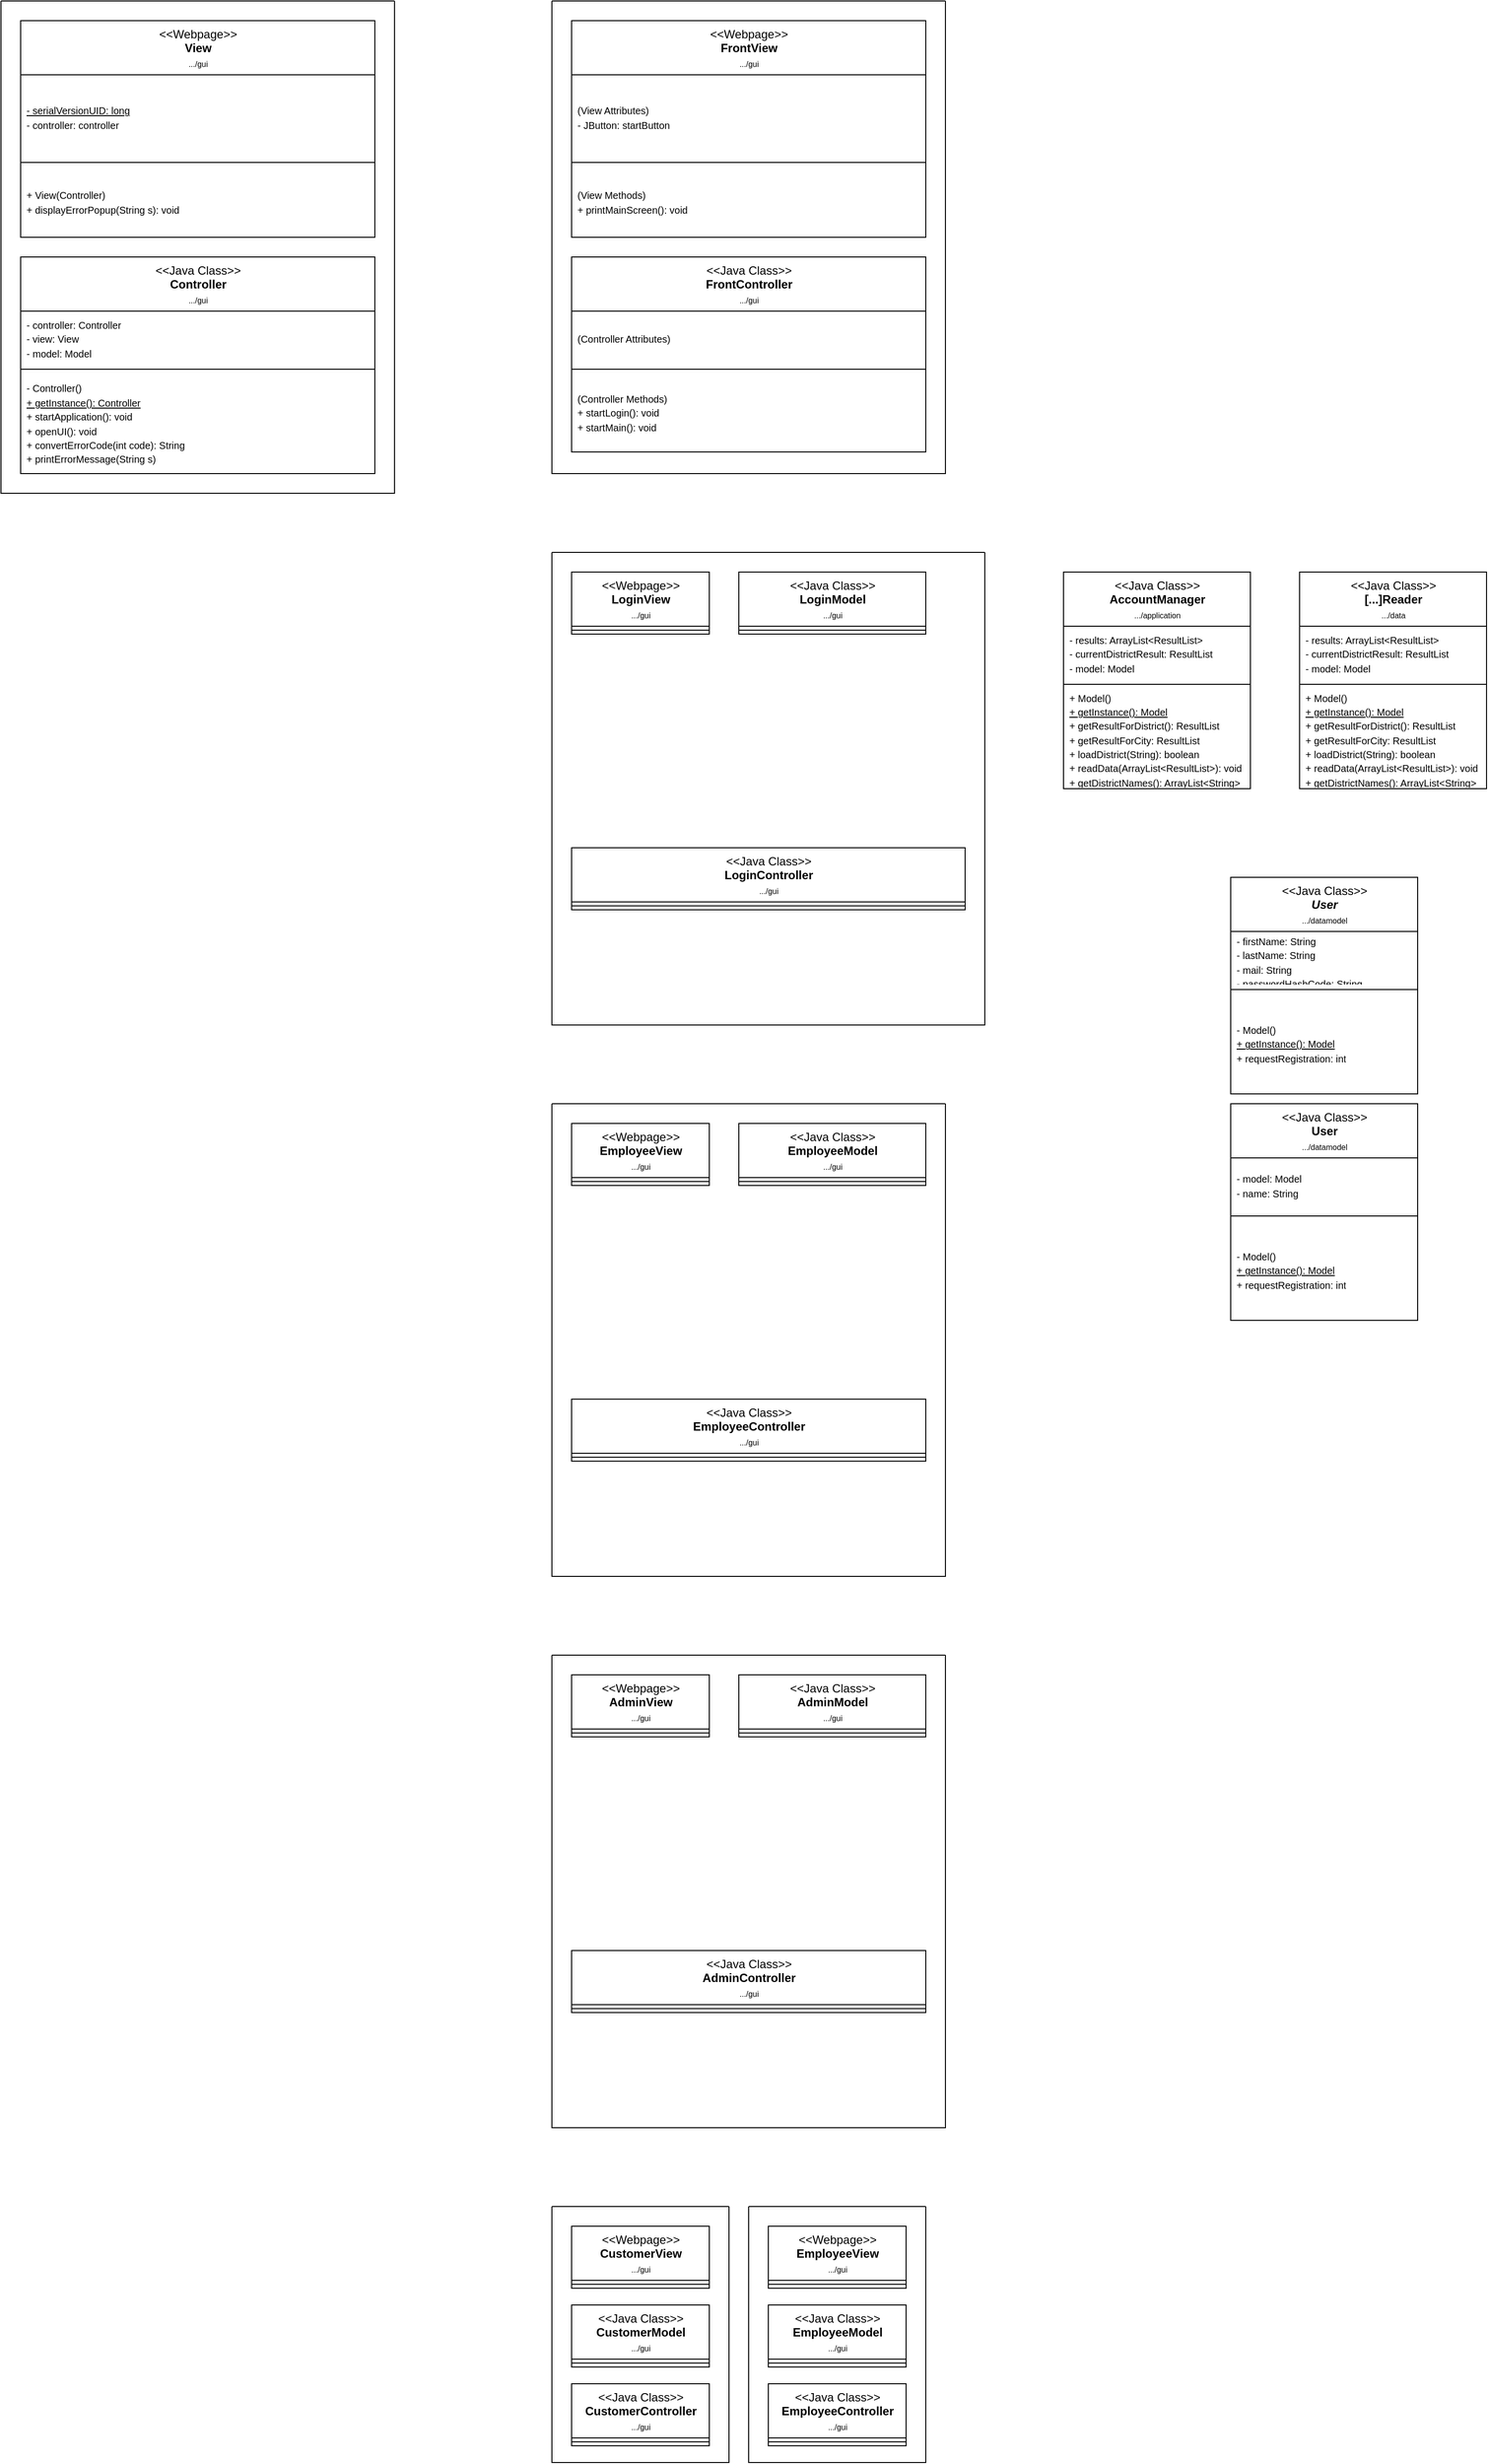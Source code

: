 <mxfile version="14.8.0" type="device"><diagram id="BuuVrnjkzm051dhJfcHI" name="Page-1"><mxGraphModel dx="3471" dy="668" grid="1" gridSize="10" guides="1" tooltips="1" connect="1" arrows="1" fold="1" page="1" pageScale="1" pageWidth="1169" pageHeight="1654" math="0" shadow="0"><root><mxCell id="0"/><mxCell id="1" parent="0"/><mxCell id="GEL-Xjr-2e6A1aHmXNmO-47" value="" style="swimlane;startSize=0;" vertex="1" parent="1"><mxGeometry x="-1080" y="280" width="400" height="480" as="geometry"/></mxCell><mxCell id="Lv0ElcuT6AQo6-ZKucd3-36" value="&amp;lt;&amp;lt;Webpage&amp;gt;&amp;gt;&lt;br&gt;&lt;font&gt;&lt;b&gt;FrontView&lt;br&gt;&lt;/b&gt;&lt;/font&gt;&lt;font style=&quot;font-size: 8px&quot;&gt;.../gui&lt;/font&gt;" style="swimlane;fontStyle=0;align=center;verticalAlign=top;childLayout=stackLayout;horizontal=1;startSize=55;horizontalStack=0;resizeParent=1;resizeParentMax=0;resizeLast=0;collapsible=0;marginBottom=0;html=1;" parent="GEL-Xjr-2e6A1aHmXNmO-47" vertex="1"><mxGeometry x="20" y="20" width="360" height="220" as="geometry"/></mxCell><mxCell id="Lv0ElcuT6AQo6-ZKucd3-39" value="&lt;span style=&quot;font-size: 10px&quot;&gt;(View Attributes)&lt;br&gt;- JButton: startButton&lt;br&gt;&lt;/span&gt;" style="text;html=1;strokeColor=none;fillColor=none;align=left;verticalAlign=middle;spacingLeft=4;spacingRight=4;overflow=hidden;rotatable=0;points=[[0,0.5],[1,0.5]];portConstraint=eastwest;" parent="Lv0ElcuT6AQo6-ZKucd3-36" vertex="1"><mxGeometry y="55" width="360" height="85" as="geometry"/></mxCell><mxCell id="Lv0ElcuT6AQo6-ZKucd3-37" value="" style="line;strokeWidth=1;fillColor=none;align=left;verticalAlign=middle;spacingTop=-1;spacingLeft=3;spacingRight=3;rotatable=0;labelPosition=right;points=[];portConstraint=eastwest;" parent="Lv0ElcuT6AQo6-ZKucd3-36" vertex="1"><mxGeometry y="140" width="360" height="8" as="geometry"/></mxCell><mxCell id="Lv0ElcuT6AQo6-ZKucd3-38" value="&lt;span style=&quot;font-size: 10px&quot;&gt;(View Methods)&lt;br&gt;+ printMainScreen(): void&lt;br&gt;&lt;/span&gt;" style="text;html=1;strokeColor=none;fillColor=none;align=left;verticalAlign=middle;spacingLeft=4;spacingRight=4;overflow=hidden;rotatable=0;points=[[0,0.5],[1,0.5]];portConstraint=eastwest;" parent="Lv0ElcuT6AQo6-ZKucd3-36" vertex="1"><mxGeometry y="148" width="360" height="72" as="geometry"/></mxCell><mxCell id="Lv0ElcuT6AQo6-ZKucd3-32" value="&amp;lt;&amp;lt;Java Class&amp;gt;&amp;gt;&lt;br&gt;&lt;font&gt;&lt;b&gt;FrontController&lt;br&gt;&lt;/b&gt;&lt;/font&gt;&lt;font style=&quot;font-size: 8px&quot;&gt;.../gui&lt;/font&gt;" style="swimlane;fontStyle=0;align=center;verticalAlign=top;childLayout=stackLayout;horizontal=1;startSize=55;horizontalStack=0;resizeParent=1;resizeParentMax=0;resizeLast=0;collapsible=0;marginBottom=0;html=1;" parent="GEL-Xjr-2e6A1aHmXNmO-47" vertex="1"><mxGeometry x="20" y="260" width="360" height="198" as="geometry"/></mxCell><mxCell id="Lv0ElcuT6AQo6-ZKucd3-106" value="&lt;span style=&quot;font-size: 10px&quot;&gt;(Controller Attributes)&lt;br&gt;&lt;/span&gt;" style="text;html=1;strokeColor=none;fillColor=none;align=left;verticalAlign=middle;spacingLeft=4;spacingRight=4;overflow=hidden;rotatable=0;points=[[0,0.5],[1,0.5]];portConstraint=eastwest;" parent="Lv0ElcuT6AQo6-ZKucd3-32" vertex="1"><mxGeometry y="55" width="360" height="55" as="geometry"/></mxCell><mxCell id="Lv0ElcuT6AQo6-ZKucd3-34" value="" style="line;strokeWidth=1;fillColor=none;align=left;verticalAlign=middle;spacingTop=-1;spacingLeft=3;spacingRight=3;rotatable=0;labelPosition=right;points=[];portConstraint=eastwest;" parent="Lv0ElcuT6AQo6-ZKucd3-32" vertex="1"><mxGeometry y="110" width="360" height="8" as="geometry"/></mxCell><mxCell id="Lv0ElcuT6AQo6-ZKucd3-35" value="&lt;span style=&quot;font-size: 10px&quot;&gt;(Controller Methods)&lt;br&gt;&lt;/span&gt;&lt;span style=&quot;font-size: 10px&quot;&gt;+ startLogin(): void&lt;br&gt;+ startMain(): void&lt;br&gt;&lt;/span&gt;" style="text;html=1;strokeColor=none;fillColor=none;align=left;verticalAlign=middle;spacingLeft=4;spacingRight=4;overflow=hidden;rotatable=0;points=[[0,0.5],[1,0.5]];portConstraint=eastwest;" parent="Lv0ElcuT6AQo6-ZKucd3-32" vertex="1"><mxGeometry y="118" width="360" height="80" as="geometry"/></mxCell><mxCell id="GEL-Xjr-2e6A1aHmXNmO-61" value="" style="swimlane;startSize=0;" vertex="1" parent="1"><mxGeometry x="-1080" y="1400" width="400" height="480" as="geometry"/></mxCell><mxCell id="GEL-Xjr-2e6A1aHmXNmO-62" value="&amp;lt;&amp;lt;Webpage&amp;gt;&amp;gt;&lt;br&gt;&lt;font&gt;&lt;b&gt;EmployeeView&lt;br&gt;&lt;/b&gt;&lt;/font&gt;&lt;font style=&quot;font-size: 8px&quot;&gt;.../gui&lt;/font&gt;" style="swimlane;fontStyle=0;align=center;verticalAlign=top;childLayout=stackLayout;horizontal=1;startSize=55;horizontalStack=0;resizeParent=1;resizeParentMax=0;resizeLast=0;collapsible=0;marginBottom=0;html=1;" vertex="1" parent="GEL-Xjr-2e6A1aHmXNmO-61"><mxGeometry x="20" y="20" width="140" height="63" as="geometry"/></mxCell><mxCell id="GEL-Xjr-2e6A1aHmXNmO-64" value="" style="line;strokeWidth=1;fillColor=none;align=left;verticalAlign=middle;spacingTop=-1;spacingLeft=3;spacingRight=3;rotatable=0;labelPosition=right;points=[];portConstraint=eastwest;" vertex="1" parent="GEL-Xjr-2e6A1aHmXNmO-62"><mxGeometry y="55" width="140" height="8" as="geometry"/></mxCell><mxCell id="GEL-Xjr-2e6A1aHmXNmO-66" value="&amp;lt;&amp;lt;Java Class&amp;gt;&amp;gt;&lt;br&gt;&lt;font&gt;&lt;b&gt;EmployeeController&lt;br&gt;&lt;/b&gt;&lt;/font&gt;&lt;font style=&quot;font-size: 8px&quot;&gt;.../gui&lt;/font&gt;" style="swimlane;fontStyle=0;align=center;verticalAlign=top;childLayout=stackLayout;horizontal=1;startSize=55;horizontalStack=0;resizeParent=1;resizeParentMax=0;resizeLast=0;collapsible=0;marginBottom=0;html=1;" vertex="1" parent="GEL-Xjr-2e6A1aHmXNmO-61"><mxGeometry x="20" y="300" width="360" height="63" as="geometry"/></mxCell><mxCell id="GEL-Xjr-2e6A1aHmXNmO-68" value="" style="line;strokeWidth=1;fillColor=none;align=left;verticalAlign=middle;spacingTop=-1;spacingLeft=3;spacingRight=3;rotatable=0;labelPosition=right;points=[];portConstraint=eastwest;" vertex="1" parent="GEL-Xjr-2e6A1aHmXNmO-66"><mxGeometry y="55" width="360" height="8" as="geometry"/></mxCell><mxCell id="GEL-Xjr-2e6A1aHmXNmO-70" value="&amp;lt;&amp;lt;Java Class&amp;gt;&amp;gt;&lt;br&gt;&lt;font&gt;&lt;b&gt;EmployeeModel&lt;br&gt;&lt;/b&gt;&lt;/font&gt;&lt;font style=&quot;font-size: 8px&quot;&gt;.../gui&lt;/font&gt;" style="swimlane;fontStyle=0;align=center;verticalAlign=top;childLayout=stackLayout;horizontal=1;startSize=55;horizontalStack=0;resizeParent=1;resizeParentMax=0;resizeLast=0;collapsible=0;marginBottom=0;html=1;" vertex="1" parent="GEL-Xjr-2e6A1aHmXNmO-61"><mxGeometry x="190" y="20" width="190" height="63" as="geometry"/></mxCell><mxCell id="GEL-Xjr-2e6A1aHmXNmO-72" value="" style="line;strokeWidth=1;fillColor=none;align=left;verticalAlign=middle;spacingTop=-1;spacingLeft=3;spacingRight=3;rotatable=0;labelPosition=right;points=[];portConstraint=eastwest;" vertex="1" parent="GEL-Xjr-2e6A1aHmXNmO-70"><mxGeometry y="55" width="190" height="8" as="geometry"/></mxCell><mxCell id="GEL-Xjr-2e6A1aHmXNmO-74" value="" style="swimlane;startSize=0;" vertex="1" parent="1"><mxGeometry x="-1080" y="840" width="440" height="480" as="geometry"/></mxCell><mxCell id="GEL-Xjr-2e6A1aHmXNmO-75" value="&amp;lt;&amp;lt;Webpage&amp;gt;&amp;gt;&lt;br&gt;&lt;font&gt;&lt;b&gt;LoginView&lt;br&gt;&lt;/b&gt;&lt;/font&gt;&lt;font style=&quot;font-size: 8px&quot;&gt;.../gui&lt;/font&gt;" style="swimlane;fontStyle=0;align=center;verticalAlign=top;childLayout=stackLayout;horizontal=1;startSize=55;horizontalStack=0;resizeParent=1;resizeParentMax=0;resizeLast=0;collapsible=0;marginBottom=0;html=1;" vertex="1" parent="GEL-Xjr-2e6A1aHmXNmO-74"><mxGeometry x="20" y="20" width="140" height="63" as="geometry"/></mxCell><mxCell id="GEL-Xjr-2e6A1aHmXNmO-77" value="" style="line;strokeWidth=1;fillColor=none;align=left;verticalAlign=middle;spacingTop=-1;spacingLeft=3;spacingRight=3;rotatable=0;labelPosition=right;points=[];portConstraint=eastwest;" vertex="1" parent="GEL-Xjr-2e6A1aHmXNmO-75"><mxGeometry y="55" width="140" height="8" as="geometry"/></mxCell><mxCell id="GEL-Xjr-2e6A1aHmXNmO-79" value="&amp;lt;&amp;lt;Java Class&amp;gt;&amp;gt;&lt;br&gt;&lt;font&gt;&lt;b&gt;LoginController&lt;br&gt;&lt;/b&gt;&lt;/font&gt;&lt;font style=&quot;font-size: 8px&quot;&gt;.../gui&lt;/font&gt;" style="swimlane;fontStyle=0;align=center;verticalAlign=top;childLayout=stackLayout;horizontal=1;startSize=55;horizontalStack=0;resizeParent=1;resizeParentMax=0;resizeLast=0;collapsible=0;marginBottom=0;html=1;" vertex="1" parent="GEL-Xjr-2e6A1aHmXNmO-74"><mxGeometry x="20" y="300" width="400" height="63" as="geometry"/></mxCell><mxCell id="GEL-Xjr-2e6A1aHmXNmO-81" value="" style="line;strokeWidth=1;fillColor=none;align=left;verticalAlign=middle;spacingTop=-1;spacingLeft=3;spacingRight=3;rotatable=0;labelPosition=right;points=[];portConstraint=eastwest;" vertex="1" parent="GEL-Xjr-2e6A1aHmXNmO-79"><mxGeometry y="55" width="400" height="8" as="geometry"/></mxCell><mxCell id="GEL-Xjr-2e6A1aHmXNmO-83" value="&amp;lt;&amp;lt;Java Class&amp;gt;&amp;gt;&lt;br&gt;&lt;font&gt;&lt;b&gt;LoginModel&lt;br&gt;&lt;/b&gt;&lt;/font&gt;&lt;font style=&quot;font-size: 8px&quot;&gt;.../gui&lt;/font&gt;" style="swimlane;fontStyle=0;align=center;verticalAlign=top;childLayout=stackLayout;horizontal=1;startSize=55;horizontalStack=0;resizeParent=1;resizeParentMax=0;resizeLast=0;collapsible=0;marginBottom=0;html=1;" vertex="1" parent="GEL-Xjr-2e6A1aHmXNmO-74"><mxGeometry x="190" y="20" width="190" height="63" as="geometry"/></mxCell><mxCell id="GEL-Xjr-2e6A1aHmXNmO-85" value="" style="line;strokeWidth=1;fillColor=none;align=left;verticalAlign=middle;spacingTop=-1;spacingLeft=3;spacingRight=3;rotatable=0;labelPosition=right;points=[];portConstraint=eastwest;" vertex="1" parent="GEL-Xjr-2e6A1aHmXNmO-83"><mxGeometry y="55" width="190" height="8" as="geometry"/></mxCell><mxCell id="GEL-Xjr-2e6A1aHmXNmO-87" value="" style="swimlane;startSize=0;" vertex="1" parent="1"><mxGeometry x="-1080" y="1960" width="400" height="480" as="geometry"/></mxCell><mxCell id="GEL-Xjr-2e6A1aHmXNmO-88" value="&amp;lt;&amp;lt;Webpage&amp;gt;&amp;gt;&lt;br&gt;&lt;font&gt;&lt;b&gt;AdminView&lt;br&gt;&lt;/b&gt;&lt;/font&gt;&lt;font style=&quot;font-size: 8px&quot;&gt;.../gui&lt;/font&gt;" style="swimlane;fontStyle=0;align=center;verticalAlign=top;childLayout=stackLayout;horizontal=1;startSize=55;horizontalStack=0;resizeParent=1;resizeParentMax=0;resizeLast=0;collapsible=0;marginBottom=0;html=1;" vertex="1" parent="GEL-Xjr-2e6A1aHmXNmO-87"><mxGeometry x="20" y="20" width="140" height="63" as="geometry"/></mxCell><mxCell id="GEL-Xjr-2e6A1aHmXNmO-90" value="" style="line;strokeWidth=1;fillColor=none;align=left;verticalAlign=middle;spacingTop=-1;spacingLeft=3;spacingRight=3;rotatable=0;labelPosition=right;points=[];portConstraint=eastwest;" vertex="1" parent="GEL-Xjr-2e6A1aHmXNmO-88"><mxGeometry y="55" width="140" height="8" as="geometry"/></mxCell><mxCell id="GEL-Xjr-2e6A1aHmXNmO-92" value="&amp;lt;&amp;lt;Java Class&amp;gt;&amp;gt;&lt;br&gt;&lt;font&gt;&lt;b&gt;AdminController&lt;br&gt;&lt;/b&gt;&lt;/font&gt;&lt;font style=&quot;font-size: 8px&quot;&gt;.../gui&lt;/font&gt;" style="swimlane;fontStyle=0;align=center;verticalAlign=top;childLayout=stackLayout;horizontal=1;startSize=55;horizontalStack=0;resizeParent=1;resizeParentMax=0;resizeLast=0;collapsible=0;marginBottom=0;html=1;" vertex="1" parent="GEL-Xjr-2e6A1aHmXNmO-87"><mxGeometry x="20" y="300" width="360" height="63" as="geometry"/></mxCell><mxCell id="GEL-Xjr-2e6A1aHmXNmO-94" value="" style="line;strokeWidth=1;fillColor=none;align=left;verticalAlign=middle;spacingTop=-1;spacingLeft=3;spacingRight=3;rotatable=0;labelPosition=right;points=[];portConstraint=eastwest;" vertex="1" parent="GEL-Xjr-2e6A1aHmXNmO-92"><mxGeometry y="55" width="360" height="8" as="geometry"/></mxCell><mxCell id="GEL-Xjr-2e6A1aHmXNmO-96" value="&amp;lt;&amp;lt;Java Class&amp;gt;&amp;gt;&lt;br&gt;&lt;font&gt;&lt;b&gt;AdminModel&lt;br&gt;&lt;/b&gt;&lt;/font&gt;&lt;font style=&quot;font-size: 8px&quot;&gt;.../gui&lt;/font&gt;" style="swimlane;fontStyle=0;align=center;verticalAlign=top;childLayout=stackLayout;horizontal=1;startSize=55;horizontalStack=0;resizeParent=1;resizeParentMax=0;resizeLast=0;collapsible=0;marginBottom=0;html=1;" vertex="1" parent="GEL-Xjr-2e6A1aHmXNmO-87"><mxGeometry x="190" y="20" width="190" height="63" as="geometry"/></mxCell><mxCell id="GEL-Xjr-2e6A1aHmXNmO-98" value="" style="line;strokeWidth=1;fillColor=none;align=left;verticalAlign=middle;spacingTop=-1;spacingLeft=3;spacingRight=3;rotatable=0;labelPosition=right;points=[];portConstraint=eastwest;" vertex="1" parent="GEL-Xjr-2e6A1aHmXNmO-96"><mxGeometry y="55" width="190" height="8" as="geometry"/></mxCell><mxCell id="GEL-Xjr-2e6A1aHmXNmO-100" value="" style="swimlane;startSize=0;" vertex="1" parent="1"><mxGeometry x="-1080" y="2520" width="180" height="260" as="geometry"/></mxCell><mxCell id="GEL-Xjr-2e6A1aHmXNmO-101" value="&amp;lt;&amp;lt;Webpage&amp;gt;&amp;gt;&lt;br&gt;&lt;font&gt;&lt;b&gt;CustomerView&lt;br&gt;&lt;/b&gt;&lt;/font&gt;&lt;font style=&quot;font-size: 8px&quot;&gt;.../gui&lt;/font&gt;" style="swimlane;fontStyle=0;align=center;verticalAlign=top;childLayout=stackLayout;horizontal=1;startSize=55;horizontalStack=0;resizeParent=1;resizeParentMax=0;resizeLast=0;collapsible=0;marginBottom=0;html=1;" vertex="1" parent="GEL-Xjr-2e6A1aHmXNmO-100"><mxGeometry x="20" y="20" width="140" height="63" as="geometry"/></mxCell><mxCell id="GEL-Xjr-2e6A1aHmXNmO-103" value="" style="line;strokeWidth=1;fillColor=none;align=left;verticalAlign=middle;spacingTop=-1;spacingLeft=3;spacingRight=3;rotatable=0;labelPosition=right;points=[];portConstraint=eastwest;" vertex="1" parent="GEL-Xjr-2e6A1aHmXNmO-101"><mxGeometry y="55" width="140" height="8" as="geometry"/></mxCell><mxCell id="GEL-Xjr-2e6A1aHmXNmO-105" value="&amp;lt;&amp;lt;Java Class&amp;gt;&amp;gt;&lt;br&gt;&lt;font&gt;&lt;b&gt;CustomerController&lt;br&gt;&lt;/b&gt;&lt;/font&gt;&lt;font style=&quot;font-size: 8px&quot;&gt;.../gui&lt;/font&gt;" style="swimlane;fontStyle=0;align=center;verticalAlign=top;childLayout=stackLayout;horizontal=1;startSize=55;horizontalStack=0;resizeParent=1;resizeParentMax=0;resizeLast=0;collapsible=0;marginBottom=0;html=1;" vertex="1" parent="GEL-Xjr-2e6A1aHmXNmO-100"><mxGeometry x="20" y="180" width="140" height="63" as="geometry"/></mxCell><mxCell id="GEL-Xjr-2e6A1aHmXNmO-107" value="" style="line;strokeWidth=1;fillColor=none;align=left;verticalAlign=middle;spacingTop=-1;spacingLeft=3;spacingRight=3;rotatable=0;labelPosition=right;points=[];portConstraint=eastwest;" vertex="1" parent="GEL-Xjr-2e6A1aHmXNmO-105"><mxGeometry y="55" width="140" height="8" as="geometry"/></mxCell><mxCell id="GEL-Xjr-2e6A1aHmXNmO-109" value="&amp;lt;&amp;lt;Java Class&amp;gt;&amp;gt;&lt;br&gt;&lt;font&gt;&lt;b&gt;CustomerModel&lt;br&gt;&lt;/b&gt;&lt;/font&gt;&lt;font style=&quot;font-size: 8px&quot;&gt;.../gui&lt;/font&gt;" style="swimlane;fontStyle=0;align=center;verticalAlign=top;childLayout=stackLayout;horizontal=1;startSize=55;horizontalStack=0;resizeParent=1;resizeParentMax=0;resizeLast=0;collapsible=0;marginBottom=0;html=1;" vertex="1" parent="GEL-Xjr-2e6A1aHmXNmO-100"><mxGeometry x="20" y="100" width="140" height="63" as="geometry"/></mxCell><mxCell id="GEL-Xjr-2e6A1aHmXNmO-111" value="" style="line;strokeWidth=1;fillColor=none;align=left;verticalAlign=middle;spacingTop=-1;spacingLeft=3;spacingRight=3;rotatable=0;labelPosition=right;points=[];portConstraint=eastwest;" vertex="1" parent="GEL-Xjr-2e6A1aHmXNmO-109"><mxGeometry y="55" width="140" height="8" as="geometry"/></mxCell><mxCell id="GEL-Xjr-2e6A1aHmXNmO-113" value="" style="swimlane;startSize=0;" vertex="1" parent="1"><mxGeometry x="-1640" y="280" width="400" height="500" as="geometry"/></mxCell><mxCell id="GEL-Xjr-2e6A1aHmXNmO-114" value="&amp;lt;&amp;lt;Webpage&amp;gt;&amp;gt;&lt;br&gt;&lt;font&gt;&lt;b&gt;View&lt;br&gt;&lt;/b&gt;&lt;/font&gt;&lt;font style=&quot;font-size: 8px&quot;&gt;.../gui&lt;/font&gt;" style="swimlane;fontStyle=0;align=center;verticalAlign=top;childLayout=stackLayout;horizontal=1;startSize=55;horizontalStack=0;resizeParent=1;resizeParentMax=0;resizeLast=0;collapsible=0;marginBottom=0;html=1;" vertex="1" parent="GEL-Xjr-2e6A1aHmXNmO-113"><mxGeometry x="20" y="20" width="360" height="220" as="geometry"/></mxCell><mxCell id="GEL-Xjr-2e6A1aHmXNmO-115" value="&lt;font style=&quot;font-size: 10px&quot;&gt;&lt;u&gt;- serialVersionUID: long&lt;/u&gt;&lt;br&gt;- controller: controller&lt;br&gt;&lt;/font&gt;" style="text;html=1;strokeColor=none;fillColor=none;align=left;verticalAlign=middle;spacingLeft=4;spacingRight=4;overflow=hidden;rotatable=0;points=[[0,0.5],[1,0.5]];portConstraint=eastwest;" vertex="1" parent="GEL-Xjr-2e6A1aHmXNmO-114"><mxGeometry y="55" width="360" height="85" as="geometry"/></mxCell><mxCell id="GEL-Xjr-2e6A1aHmXNmO-116" value="" style="line;strokeWidth=1;fillColor=none;align=left;verticalAlign=middle;spacingTop=-1;spacingLeft=3;spacingRight=3;rotatable=0;labelPosition=right;points=[];portConstraint=eastwest;" vertex="1" parent="GEL-Xjr-2e6A1aHmXNmO-114"><mxGeometry y="140" width="360" height="8" as="geometry"/></mxCell><mxCell id="GEL-Xjr-2e6A1aHmXNmO-117" value="&lt;span style=&quot;font-size: 10px&quot;&gt;+ View(Controller)&lt;br&gt;+ displayErrorPopup(String s): void&amp;nbsp;&lt;br&gt;&lt;/span&gt;" style="text;html=1;strokeColor=none;fillColor=none;align=left;verticalAlign=middle;spacingLeft=4;spacingRight=4;overflow=hidden;rotatable=0;points=[[0,0.5],[1,0.5]];portConstraint=eastwest;" vertex="1" parent="GEL-Xjr-2e6A1aHmXNmO-114"><mxGeometry y="148" width="360" height="72" as="geometry"/></mxCell><mxCell id="GEL-Xjr-2e6A1aHmXNmO-118" value="&amp;lt;&amp;lt;Java Class&amp;gt;&amp;gt;&lt;br&gt;&lt;font&gt;&lt;b&gt;Controller&lt;br&gt;&lt;/b&gt;&lt;/font&gt;&lt;font style=&quot;font-size: 8px&quot;&gt;.../gui&lt;/font&gt;" style="swimlane;fontStyle=0;align=center;verticalAlign=top;childLayout=stackLayout;horizontal=1;startSize=55;horizontalStack=0;resizeParent=1;resizeParentMax=0;resizeLast=0;collapsible=0;marginBottom=0;html=1;" vertex="1" parent="GEL-Xjr-2e6A1aHmXNmO-113"><mxGeometry x="20" y="260" width="360" height="220" as="geometry"/></mxCell><mxCell id="GEL-Xjr-2e6A1aHmXNmO-119" value="&lt;span style=&quot;font-size: 10px&quot;&gt;- controller: Controller&lt;br&gt;- view: View&lt;br&gt;- model: Model&lt;br&gt;&lt;/span&gt;" style="text;html=1;strokeColor=none;fillColor=none;align=left;verticalAlign=middle;spacingLeft=4;spacingRight=4;overflow=hidden;rotatable=0;points=[[0,0.5],[1,0.5]];portConstraint=eastwest;" vertex="1" parent="GEL-Xjr-2e6A1aHmXNmO-118"><mxGeometry y="55" width="360" height="55" as="geometry"/></mxCell><mxCell id="GEL-Xjr-2e6A1aHmXNmO-120" value="" style="line;strokeWidth=1;fillColor=none;align=left;verticalAlign=middle;spacingTop=-1;spacingLeft=3;spacingRight=3;rotatable=0;labelPosition=right;points=[];portConstraint=eastwest;" vertex="1" parent="GEL-Xjr-2e6A1aHmXNmO-118"><mxGeometry y="110" width="360" height="8" as="geometry"/></mxCell><mxCell id="GEL-Xjr-2e6A1aHmXNmO-121" value="&lt;span style=&quot;font-size: 10px&quot;&gt;- Controller()&lt;br&gt;&lt;u&gt;+ getInstance(): Controller&lt;/u&gt;&lt;br&gt;+ startApplication(): void&lt;br&gt;&lt;/span&gt;&lt;span style=&quot;font-size: 10px&quot;&gt;+ openUI(): void&lt;br&gt;+ convertErrorCode(int code): String&lt;br&gt;+ printErrorMessage(String s)&lt;br&gt;&lt;/span&gt;" style="text;html=1;strokeColor=none;fillColor=none;align=left;verticalAlign=middle;spacingLeft=4;spacingRight=4;overflow=hidden;rotatable=0;points=[[0,0.5],[1,0.5]];portConstraint=eastwest;" vertex="1" parent="GEL-Xjr-2e6A1aHmXNmO-118"><mxGeometry y="118" width="360" height="102" as="geometry"/></mxCell><mxCell id="GEL-Xjr-2e6A1aHmXNmO-143" value="&amp;lt;&amp;lt;Java Class&amp;gt;&amp;gt;&lt;br&gt;&lt;font&gt;&lt;b&gt;AccountManager&lt;br&gt;&lt;/b&gt;&lt;/font&gt;&lt;font style=&quot;font-size: 8px&quot;&gt;.../application&lt;/font&gt;" style="swimlane;fontStyle=0;align=center;verticalAlign=top;childLayout=stackLayout;horizontal=1;startSize=55;horizontalStack=0;resizeParent=1;resizeParentMax=0;resizeLast=0;collapsible=0;marginBottom=0;html=1;" vertex="1" parent="1"><mxGeometry x="-560" y="860" width="190" height="220" as="geometry"/></mxCell><mxCell id="GEL-Xjr-2e6A1aHmXNmO-144" value="&lt;span style=&quot;font-size: 10px&quot;&gt;- results: ArrayList&amp;lt;ResultList&amp;gt;&lt;br&gt;- currentDistrictResult: ResultList&lt;br&gt;- model: Model&lt;br&gt;&lt;/span&gt;" style="text;html=1;strokeColor=none;fillColor=none;align=left;verticalAlign=middle;spacingLeft=4;spacingRight=4;overflow=hidden;rotatable=0;points=[[0,0.5],[1,0.5]];portConstraint=eastwest;" vertex="1" parent="GEL-Xjr-2e6A1aHmXNmO-143"><mxGeometry y="55" width="190" height="55" as="geometry"/></mxCell><mxCell id="GEL-Xjr-2e6A1aHmXNmO-145" value="" style="line;strokeWidth=1;fillColor=none;align=left;verticalAlign=middle;spacingTop=-1;spacingLeft=3;spacingRight=3;rotatable=0;labelPosition=right;points=[];portConstraint=eastwest;" vertex="1" parent="GEL-Xjr-2e6A1aHmXNmO-143"><mxGeometry y="110" width="190" height="8" as="geometry"/></mxCell><mxCell id="GEL-Xjr-2e6A1aHmXNmO-146" value="&lt;span style=&quot;font-size: 10px&quot;&gt;+ Model()&lt;br&gt;&lt;u&gt;+ getInstance(): Model&lt;br&gt;&lt;/u&gt;+ getResultForDistrict(): ResultList&lt;br&gt;+ getResultForCity: ResultList&lt;br&gt;+ loadDistrict(String): boolean&lt;br&gt;+ readData(ArrayList&amp;lt;ResultList&amp;gt;): void&lt;br&gt;+ getDistrictNames(): ArrayList&amp;lt;String&amp;gt;&lt;br&gt;&lt;/span&gt;" style="text;html=1;strokeColor=none;fillColor=none;align=left;verticalAlign=middle;spacingLeft=4;spacingRight=4;overflow=hidden;rotatable=0;points=[[0,0.5],[1,0.5]];portConstraint=eastwest;" vertex="1" parent="GEL-Xjr-2e6A1aHmXNmO-143"><mxGeometry y="118" width="190" height="102" as="geometry"/></mxCell><mxCell id="GEL-Xjr-2e6A1aHmXNmO-147" value="&amp;lt;&amp;lt;Java Class&amp;gt;&amp;gt;&lt;br&gt;&lt;font&gt;&lt;b&gt;[...]Reader&lt;br&gt;&lt;/b&gt;&lt;/font&gt;&lt;font style=&quot;font-size: 8px&quot;&gt;.../data&lt;/font&gt;" style="swimlane;fontStyle=0;align=center;verticalAlign=top;childLayout=stackLayout;horizontal=1;startSize=55;horizontalStack=0;resizeParent=1;resizeParentMax=0;resizeLast=0;collapsible=0;marginBottom=0;html=1;" vertex="1" parent="1"><mxGeometry x="-320" y="860" width="190" height="220" as="geometry"/></mxCell><mxCell id="GEL-Xjr-2e6A1aHmXNmO-148" value="&lt;span style=&quot;font-size: 10px&quot;&gt;- results: ArrayList&amp;lt;ResultList&amp;gt;&lt;br&gt;- currentDistrictResult: ResultList&lt;br&gt;- model: Model&lt;br&gt;&lt;/span&gt;" style="text;html=1;strokeColor=none;fillColor=none;align=left;verticalAlign=middle;spacingLeft=4;spacingRight=4;overflow=hidden;rotatable=0;points=[[0,0.5],[1,0.5]];portConstraint=eastwest;" vertex="1" parent="GEL-Xjr-2e6A1aHmXNmO-147"><mxGeometry y="55" width="190" height="55" as="geometry"/></mxCell><mxCell id="GEL-Xjr-2e6A1aHmXNmO-149" value="" style="line;strokeWidth=1;fillColor=none;align=left;verticalAlign=middle;spacingTop=-1;spacingLeft=3;spacingRight=3;rotatable=0;labelPosition=right;points=[];portConstraint=eastwest;" vertex="1" parent="GEL-Xjr-2e6A1aHmXNmO-147"><mxGeometry y="110" width="190" height="8" as="geometry"/></mxCell><mxCell id="GEL-Xjr-2e6A1aHmXNmO-150" value="&lt;span style=&quot;font-size: 10px&quot;&gt;+ Model()&lt;br&gt;&lt;u&gt;+ getInstance(): Model&lt;br&gt;&lt;/u&gt;+ getResultForDistrict(): ResultList&lt;br&gt;+ getResultForCity: ResultList&lt;br&gt;+ loadDistrict(String): boolean&lt;br&gt;+ readData(ArrayList&amp;lt;ResultList&amp;gt;): void&lt;br&gt;+ getDistrictNames(): ArrayList&amp;lt;String&amp;gt;&lt;br&gt;&lt;/span&gt;" style="text;html=1;strokeColor=none;fillColor=none;align=left;verticalAlign=middle;spacingLeft=4;spacingRight=4;overflow=hidden;rotatable=0;points=[[0,0.5],[1,0.5]];portConstraint=eastwest;" vertex="1" parent="GEL-Xjr-2e6A1aHmXNmO-147"><mxGeometry y="118" width="190" height="102" as="geometry"/></mxCell><mxCell id="GEL-Xjr-2e6A1aHmXNmO-155" value="&amp;lt;&amp;lt;Java Class&amp;gt;&amp;gt;&lt;br&gt;&lt;font&gt;&lt;b&gt;&lt;i&gt;User&lt;br&gt;&lt;/i&gt;&lt;/b&gt;&lt;/font&gt;&lt;font style=&quot;font-size: 8px&quot;&gt;.../datamodel&lt;/font&gt;" style="swimlane;fontStyle=0;align=center;verticalAlign=top;childLayout=stackLayout;horizontal=1;startSize=55;horizontalStack=0;resizeParent=1;resizeParentMax=0;resizeLast=0;collapsible=0;marginBottom=0;html=1;" vertex="1" parent="1"><mxGeometry x="-390" y="1170" width="190" height="220" as="geometry"/></mxCell><mxCell id="GEL-Xjr-2e6A1aHmXNmO-156" value="&lt;span style=&quot;font-size: 10px&quot;&gt;- firstName: String&lt;br&gt;- lastName: String&lt;br&gt;- mail: String&lt;br&gt;- passwordHashCode: String&lt;br&gt;&lt;br&gt;&lt;/span&gt;" style="text;html=1;strokeColor=none;fillColor=none;align=left;verticalAlign=middle;spacingLeft=4;spacingRight=4;overflow=hidden;rotatable=0;points=[[0,0.5],[1,0.5]];portConstraint=eastwest;" vertex="1" parent="GEL-Xjr-2e6A1aHmXNmO-155"><mxGeometry y="55" width="190" height="55" as="geometry"/></mxCell><mxCell id="GEL-Xjr-2e6A1aHmXNmO-157" value="" style="line;strokeWidth=1;fillColor=none;align=left;verticalAlign=middle;spacingTop=-1;spacingLeft=3;spacingRight=3;rotatable=0;labelPosition=right;points=[];portConstraint=eastwest;" vertex="1" parent="GEL-Xjr-2e6A1aHmXNmO-155"><mxGeometry y="110" width="190" height="8" as="geometry"/></mxCell><mxCell id="GEL-Xjr-2e6A1aHmXNmO-158" value="&lt;span style=&quot;font-size: 10px&quot;&gt;- Model()&lt;br&gt;&lt;u&gt;+ getInstance(): Model&lt;br&gt;&lt;/u&gt;+ requestRegistration: int&lt;br&gt;&lt;/span&gt;" style="text;html=1;strokeColor=none;fillColor=none;align=left;verticalAlign=middle;spacingLeft=4;spacingRight=4;overflow=hidden;rotatable=0;points=[[0,0.5],[1,0.5]];portConstraint=eastwest;" vertex="1" parent="GEL-Xjr-2e6A1aHmXNmO-155"><mxGeometry y="118" width="190" height="102" as="geometry"/></mxCell><mxCell id="GEL-Xjr-2e6A1aHmXNmO-159" value="&amp;lt;&amp;lt;Java Class&amp;gt;&amp;gt;&lt;br&gt;&lt;font&gt;&lt;b&gt;User&lt;br&gt;&lt;/b&gt;&lt;/font&gt;&lt;font style=&quot;font-size: 8px&quot;&gt;.../&lt;/font&gt;&lt;span style=&quot;font-size: 8px&quot;&gt;datamodel&lt;/span&gt;" style="swimlane;fontStyle=0;align=center;verticalAlign=top;childLayout=stackLayout;horizontal=1;startSize=55;horizontalStack=0;resizeParent=1;resizeParentMax=0;resizeLast=0;collapsible=0;marginBottom=0;html=1;" vertex="1" parent="1"><mxGeometry x="-390" y="1400" width="190" height="220" as="geometry"/></mxCell><mxCell id="GEL-Xjr-2e6A1aHmXNmO-160" value="&lt;span style=&quot;font-size: 10px&quot;&gt;- model: Model&lt;br&gt;- name: String&lt;br&gt;&lt;/span&gt;" style="text;html=1;strokeColor=none;fillColor=none;align=left;verticalAlign=middle;spacingLeft=4;spacingRight=4;overflow=hidden;rotatable=0;points=[[0,0.5],[1,0.5]];portConstraint=eastwest;" vertex="1" parent="GEL-Xjr-2e6A1aHmXNmO-159"><mxGeometry y="55" width="190" height="55" as="geometry"/></mxCell><mxCell id="GEL-Xjr-2e6A1aHmXNmO-161" value="" style="line;strokeWidth=1;fillColor=none;align=left;verticalAlign=middle;spacingTop=-1;spacingLeft=3;spacingRight=3;rotatable=0;labelPosition=right;points=[];portConstraint=eastwest;" vertex="1" parent="GEL-Xjr-2e6A1aHmXNmO-159"><mxGeometry y="110" width="190" height="8" as="geometry"/></mxCell><mxCell id="GEL-Xjr-2e6A1aHmXNmO-162" value="&lt;span style=&quot;font-size: 10px&quot;&gt;- Model()&lt;br&gt;&lt;u&gt;+ getInstance(): Model&lt;br&gt;&lt;/u&gt;+ requestRegistration: int&lt;br&gt;&lt;/span&gt;" style="text;html=1;strokeColor=none;fillColor=none;align=left;verticalAlign=middle;spacingLeft=4;spacingRight=4;overflow=hidden;rotatable=0;points=[[0,0.5],[1,0.5]];portConstraint=eastwest;" vertex="1" parent="GEL-Xjr-2e6A1aHmXNmO-159"><mxGeometry y="118" width="190" height="102" as="geometry"/></mxCell><mxCell id="GEL-Xjr-2e6A1aHmXNmO-163" value="" style="swimlane;startSize=0;" vertex="1" parent="1"><mxGeometry x="-880" y="2520" width="180" height="260" as="geometry"/></mxCell><mxCell id="GEL-Xjr-2e6A1aHmXNmO-164" value="&amp;lt;&amp;lt;Webpage&amp;gt;&amp;gt;&lt;br&gt;&lt;font&gt;&lt;b&gt;EmployeeView&lt;br&gt;&lt;/b&gt;&lt;/font&gt;&lt;font style=&quot;font-size: 8px&quot;&gt;.../gui&lt;/font&gt;" style="swimlane;fontStyle=0;align=center;verticalAlign=top;childLayout=stackLayout;horizontal=1;startSize=55;horizontalStack=0;resizeParent=1;resizeParentMax=0;resizeLast=0;collapsible=0;marginBottom=0;html=1;" vertex="1" parent="GEL-Xjr-2e6A1aHmXNmO-163"><mxGeometry x="20" y="20" width="140" height="63" as="geometry"/></mxCell><mxCell id="GEL-Xjr-2e6A1aHmXNmO-165" value="" style="line;strokeWidth=1;fillColor=none;align=left;verticalAlign=middle;spacingTop=-1;spacingLeft=3;spacingRight=3;rotatable=0;labelPosition=right;points=[];portConstraint=eastwest;" vertex="1" parent="GEL-Xjr-2e6A1aHmXNmO-164"><mxGeometry y="55" width="140" height="8" as="geometry"/></mxCell><mxCell id="GEL-Xjr-2e6A1aHmXNmO-166" value="&amp;lt;&amp;lt;Java Class&amp;gt;&amp;gt;&lt;br&gt;&lt;font&gt;&lt;b&gt;EmployeeController&lt;br&gt;&lt;/b&gt;&lt;/font&gt;&lt;font style=&quot;font-size: 8px&quot;&gt;.../gui&lt;/font&gt;" style="swimlane;fontStyle=0;align=center;verticalAlign=top;childLayout=stackLayout;horizontal=1;startSize=55;horizontalStack=0;resizeParent=1;resizeParentMax=0;resizeLast=0;collapsible=0;marginBottom=0;html=1;" vertex="1" parent="GEL-Xjr-2e6A1aHmXNmO-163"><mxGeometry x="20" y="180" width="140" height="63" as="geometry"/></mxCell><mxCell id="GEL-Xjr-2e6A1aHmXNmO-167" value="" style="line;strokeWidth=1;fillColor=none;align=left;verticalAlign=middle;spacingTop=-1;spacingLeft=3;spacingRight=3;rotatable=0;labelPosition=right;points=[];portConstraint=eastwest;" vertex="1" parent="GEL-Xjr-2e6A1aHmXNmO-166"><mxGeometry y="55" width="140" height="8" as="geometry"/></mxCell><mxCell id="GEL-Xjr-2e6A1aHmXNmO-168" value="&amp;lt;&amp;lt;Java Class&amp;gt;&amp;gt;&lt;br&gt;&lt;font&gt;&lt;b&gt;EmployeeModel&lt;br&gt;&lt;/b&gt;&lt;/font&gt;&lt;font style=&quot;font-size: 8px&quot;&gt;.../gui&lt;/font&gt;" style="swimlane;fontStyle=0;align=center;verticalAlign=top;childLayout=stackLayout;horizontal=1;startSize=55;horizontalStack=0;resizeParent=1;resizeParentMax=0;resizeLast=0;collapsible=0;marginBottom=0;html=1;" vertex="1" parent="GEL-Xjr-2e6A1aHmXNmO-163"><mxGeometry x="20" y="100" width="140" height="63" as="geometry"/></mxCell><mxCell id="GEL-Xjr-2e6A1aHmXNmO-169" value="" style="line;strokeWidth=1;fillColor=none;align=left;verticalAlign=middle;spacingTop=-1;spacingLeft=3;spacingRight=3;rotatable=0;labelPosition=right;points=[];portConstraint=eastwest;" vertex="1" parent="GEL-Xjr-2e6A1aHmXNmO-168"><mxGeometry y="55" width="140" height="8" as="geometry"/></mxCell></root></mxGraphModel></diagram></mxfile>